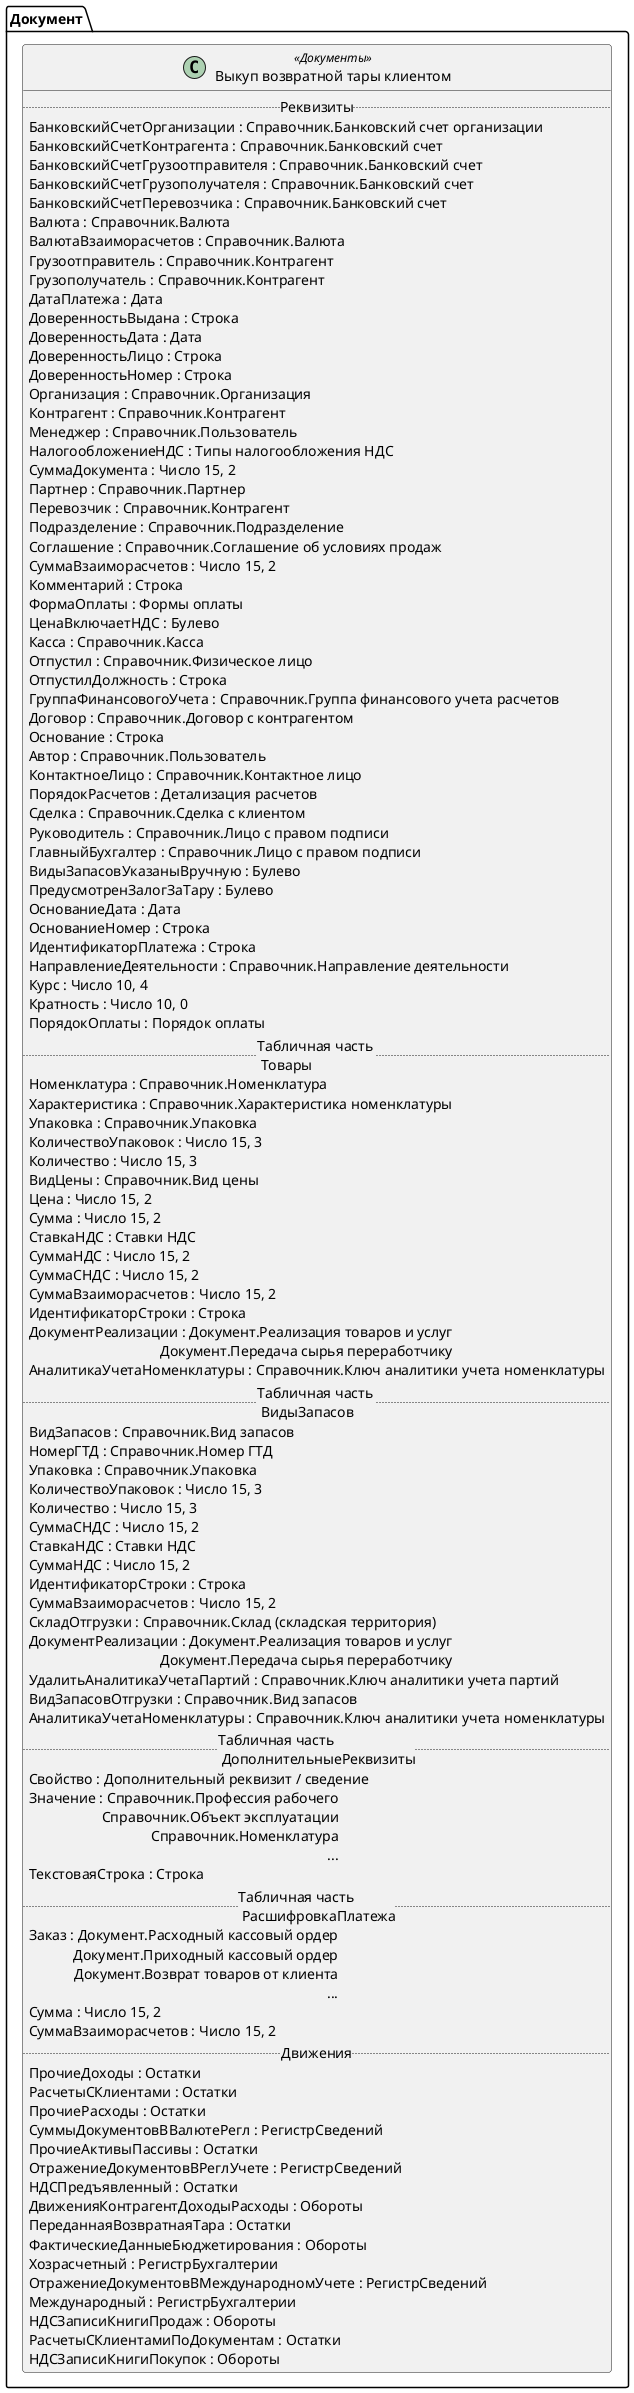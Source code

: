 ﻿@startuml ВыкупВозвратнойТарыКлиентом
'!include templates.wsd
'..\include templates.wsd
class Документ.ВыкупВозвратнойТарыКлиентом as "Выкуп возвратной тары клиентом" <<Документы>>
{
..Реквизиты..
БанковскийСчетОрганизации : Справочник.Банковский счет организации
БанковскийСчетКонтрагента : Справочник.Банковский счет
БанковскийСчетГрузоотправителя : Справочник.Банковский счет
БанковскийСчетГрузополучателя : Справочник.Банковский счет
БанковскийСчетПеревозчика : Справочник.Банковский счет
Валюта : Справочник.Валюта
ВалютаВзаиморасчетов : Справочник.Валюта
Грузоотправитель : Справочник.Контрагент
Грузополучатель : Справочник.Контрагент
ДатаПлатежа : Дата
ДоверенностьВыдана : Строка
ДоверенностьДата : Дата
ДоверенностьЛицо : Строка
ДоверенностьНомер : Строка
Организация : Справочник.Организация
Контрагент : Справочник.Контрагент
Менеджер : Справочник.Пользователь
НалогообложениеНДС : Типы налогообложения НДС
СуммаДокумента : Число 15, 2
Партнер : Справочник.Партнер
Перевозчик : Справочник.Контрагент
Подразделение : Справочник.Подразделение
Соглашение : Справочник.Соглашение об условиях продаж
СуммаВзаиморасчетов : Число 15, 2
Комментарий : Строка
ФормаОплаты : Формы оплаты
ЦенаВключаетНДС : Булево
Касса : Справочник.Касса
Отпустил : Справочник.Физическое лицо
ОтпустилДолжность : Строка
ГруппаФинансовогоУчета : Справочник.Группа финансового учета расчетов
Договор : Справочник.Договор с контрагентом
Основание : Строка
Автор : Справочник.Пользователь
КонтактноеЛицо : Справочник.Контактное лицо
ПорядокРасчетов : Детализация расчетов
Сделка : Справочник.Сделка с клиентом
Руководитель : Справочник.Лицо с правом подписи
ГлавныйБухгалтер : Справочник.Лицо с правом подписи
ВидыЗапасовУказаныВручную : Булево
ПредусмотренЗалогЗаТару : Булево
ОснованиеДата : Дата
ОснованиеНомер : Строка
ИдентификаторПлатежа : Строка
НаправлениеДеятельности : Справочник.Направление деятельности
Курс : Число 10, 4
Кратность : Число 10, 0
ПорядокОплаты : Порядок оплаты
..Табличная часть \n Товары..
Номенклатура : Справочник.Номенклатура
Характеристика : Справочник.Характеристика номенклатуры
Упаковка : Справочник.Упаковка
КоличествоУпаковок : Число 15, 3
Количество : Число 15, 3
ВидЦены : Справочник.Вид цены
Цена : Число 15, 2
Сумма : Число 15, 2
СтавкаНДС : Ставки НДС
СуммаНДС : Число 15, 2
СуммаСНДС : Число 15, 2
СуммаВзаиморасчетов : Число 15, 2
ИдентификаторСтроки : Строка
ДокументРеализации : Документ.Реализация товаров и услуг\rДокумент.Передача сырья переработчику
АналитикаУчетаНоменклатуры : Справочник.Ключ аналитики учета номенклатуры
..Табличная часть \n ВидыЗапасов..
ВидЗапасов : Справочник.Вид запасов
НомерГТД : Справочник.Номер ГТД
Упаковка : Справочник.Упаковка
КоличествоУпаковок : Число 15, 3
Количество : Число 15, 3
СуммаСНДС : Число 15, 2
СтавкаНДС : Ставки НДС
СуммаНДС : Число 15, 2
ИдентификаторСтроки : Строка
СуммаВзаиморасчетов : Число 15, 2
СкладОтгрузки : Справочник.Склад (складская территория)
ДокументРеализации : Документ.Реализация товаров и услуг\rДокумент.Передача сырья переработчику
УдалитьАналитикаУчетаПартий : Справочник.Ключ аналитики учета партий
ВидЗапасовОтгрузки : Справочник.Вид запасов
АналитикаУчетаНоменклатуры : Справочник.Ключ аналитики учета номенклатуры
..Табличная часть \n ДополнительныеРеквизиты..
Свойство : Дополнительный реквизит / сведение
Значение : Справочник.Профессия рабочего\rСправочник.Объект эксплуатации\rСправочник.Номенклатура\r...
ТекстоваяСтрока : Строка
..Табличная часть \n РасшифровкаПлатежа..
Заказ : Документ.Расходный кассовый ордер\rДокумент.Приходный кассовый ордер\rДокумент.Возврат товаров от клиента\r...
Сумма : Число 15, 2
СуммаВзаиморасчетов : Число 15, 2
..Движения..
ПрочиеДоходы : Остатки
РасчетыСКлиентами : Остатки
ПрочиеРасходы : Остатки
СуммыДокументовВВалютеРегл : РегистрСведений
ПрочиеАктивыПассивы : Остатки
ОтражениеДокументовВРеглУчете : РегистрСведений
НДСПредъявленный : Остатки
ДвиженияКонтрагентДоходыРасходы : Обороты
ПереданнаяВозвратнаяТара : Остатки
ФактическиеДанныеБюджетирования : Обороты
Хозрасчетный : РегистрБухгалтерии
ОтражениеДокументовВМеждународномУчете : РегистрСведений
Международный : РегистрБухгалтерии
НДСЗаписиКнигиПродаж : Обороты
РасчетыСКлиентамиПоДокументам : Остатки
НДСЗаписиКнигиПокупок : Обороты
}
@enduml
